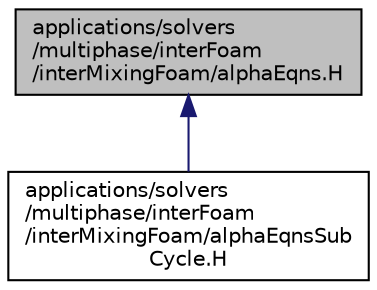 digraph "applications/solvers/multiphase/interFoam/interMixingFoam/alphaEqns.H"
{
  bgcolor="transparent";
  edge [fontname="Helvetica",fontsize="10",labelfontname="Helvetica",labelfontsize="10"];
  node [fontname="Helvetica",fontsize="10",shape=record];
  Node1 [label="applications/solvers\l/multiphase/interFoam\l/interMixingFoam/alphaEqns.H",height=0.2,width=0.4,color="black", fillcolor="grey75", style="filled", fontcolor="black"];
  Node1 -> Node2 [dir="back",color="midnightblue",fontsize="10",style="solid",fontname="Helvetica"];
  Node2 [label="applications/solvers\l/multiphase/interFoam\l/interMixingFoam/alphaEqnsSub\lCycle.H",height=0.2,width=0.4,color="black",URL="$a03249.html"];
}
